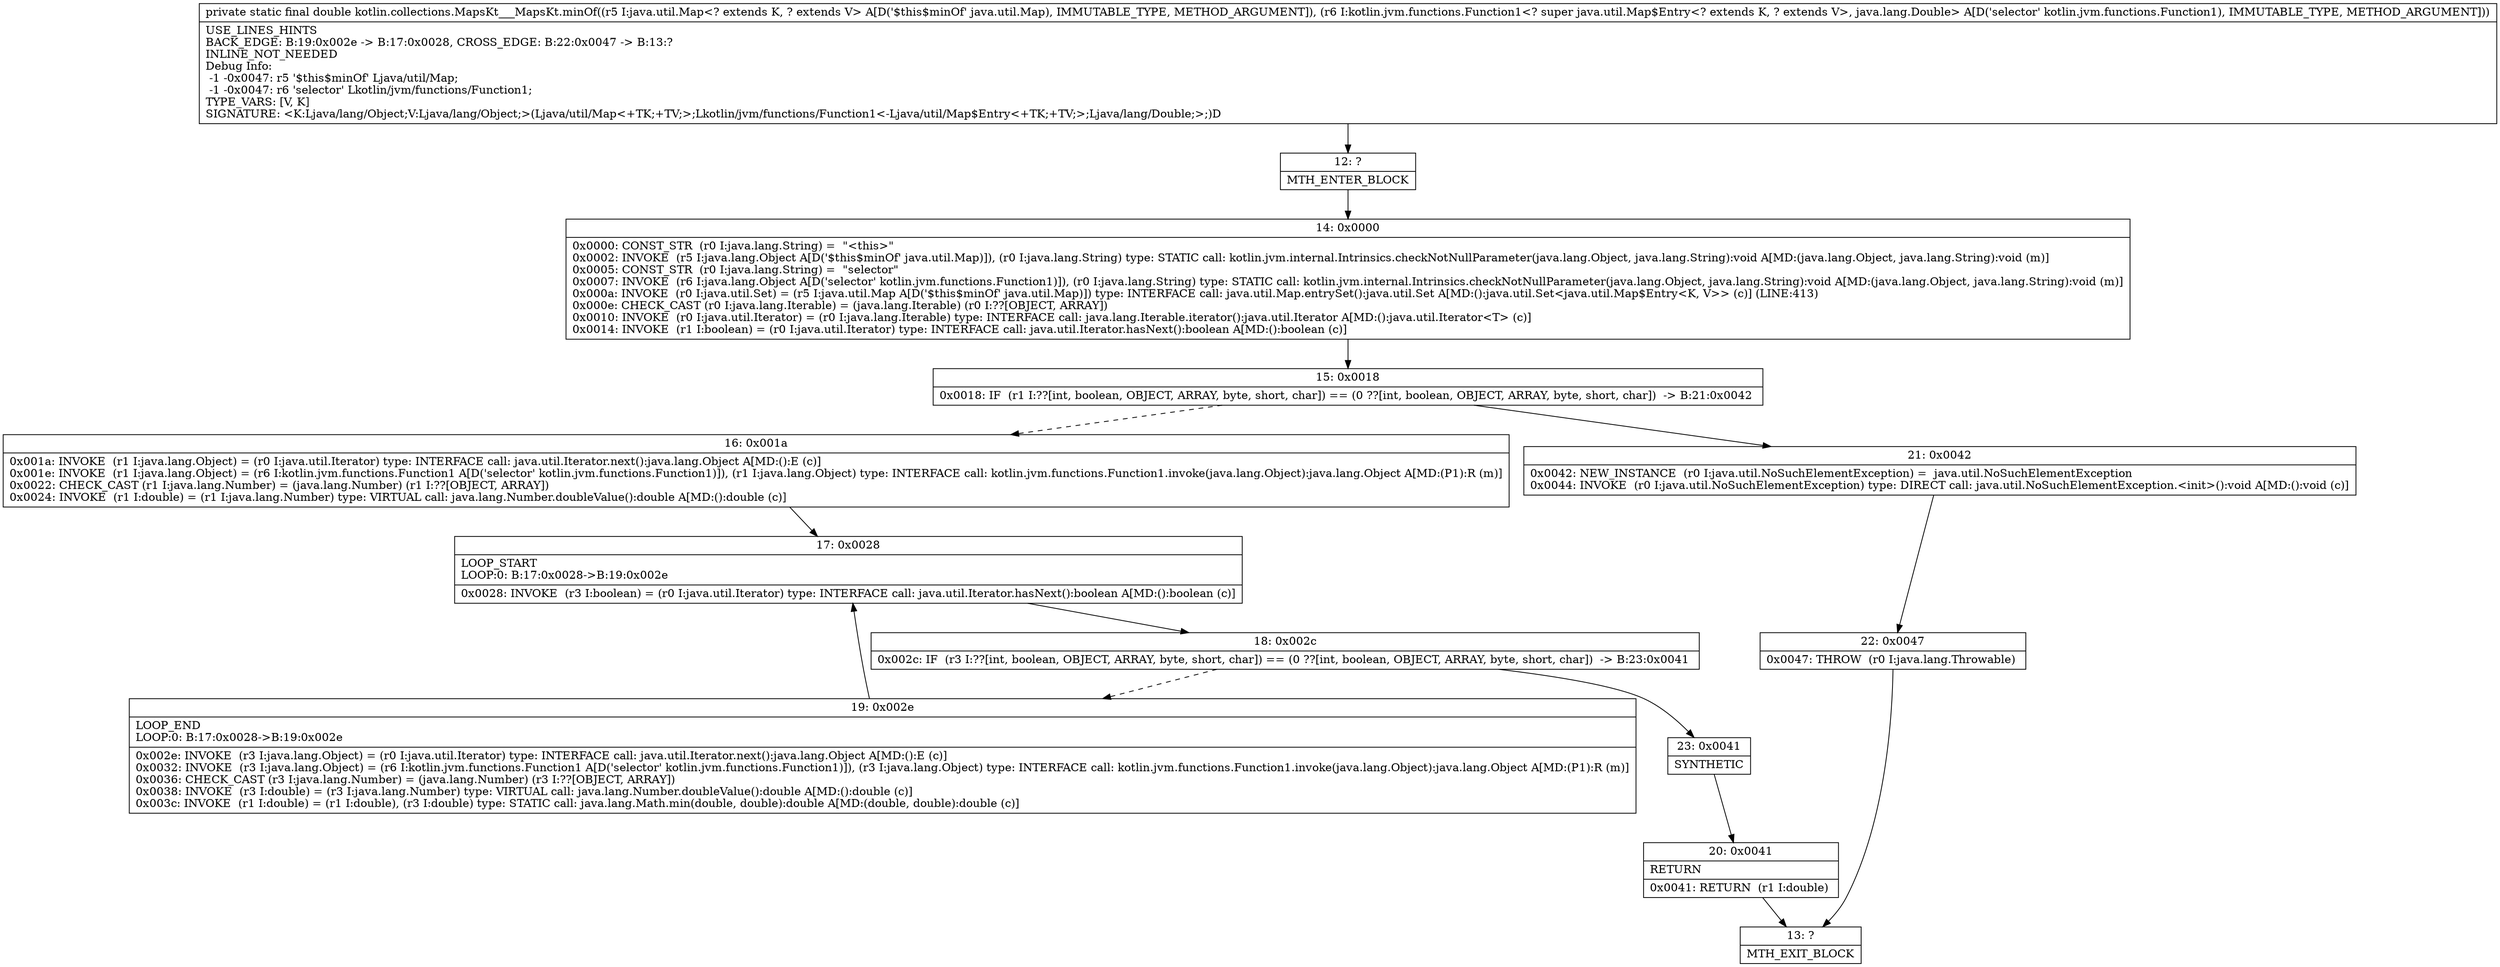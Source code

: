 digraph "CFG forkotlin.collections.MapsKt___MapsKt.minOf(Ljava\/util\/Map;Lkotlin\/jvm\/functions\/Function1;)D" {
Node_12 [shape=record,label="{12\:\ ?|MTH_ENTER_BLOCK\l}"];
Node_14 [shape=record,label="{14\:\ 0x0000|0x0000: CONST_STR  (r0 I:java.lang.String) =  \"\<this\>\" \l0x0002: INVOKE  (r5 I:java.lang.Object A[D('$this$minOf' java.util.Map)]), (r0 I:java.lang.String) type: STATIC call: kotlin.jvm.internal.Intrinsics.checkNotNullParameter(java.lang.Object, java.lang.String):void A[MD:(java.lang.Object, java.lang.String):void (m)]\l0x0005: CONST_STR  (r0 I:java.lang.String) =  \"selector\" \l0x0007: INVOKE  (r6 I:java.lang.Object A[D('selector' kotlin.jvm.functions.Function1)]), (r0 I:java.lang.String) type: STATIC call: kotlin.jvm.internal.Intrinsics.checkNotNullParameter(java.lang.Object, java.lang.String):void A[MD:(java.lang.Object, java.lang.String):void (m)]\l0x000a: INVOKE  (r0 I:java.util.Set) = (r5 I:java.util.Map A[D('$this$minOf' java.util.Map)]) type: INTERFACE call: java.util.Map.entrySet():java.util.Set A[MD:():java.util.Set\<java.util.Map$Entry\<K, V\>\> (c)] (LINE:413)\l0x000e: CHECK_CAST (r0 I:java.lang.Iterable) = (java.lang.Iterable) (r0 I:??[OBJECT, ARRAY]) \l0x0010: INVOKE  (r0 I:java.util.Iterator) = (r0 I:java.lang.Iterable) type: INTERFACE call: java.lang.Iterable.iterator():java.util.Iterator A[MD:():java.util.Iterator\<T\> (c)]\l0x0014: INVOKE  (r1 I:boolean) = (r0 I:java.util.Iterator) type: INTERFACE call: java.util.Iterator.hasNext():boolean A[MD:():boolean (c)]\l}"];
Node_15 [shape=record,label="{15\:\ 0x0018|0x0018: IF  (r1 I:??[int, boolean, OBJECT, ARRAY, byte, short, char]) == (0 ??[int, boolean, OBJECT, ARRAY, byte, short, char])  \-\> B:21:0x0042 \l}"];
Node_16 [shape=record,label="{16\:\ 0x001a|0x001a: INVOKE  (r1 I:java.lang.Object) = (r0 I:java.util.Iterator) type: INTERFACE call: java.util.Iterator.next():java.lang.Object A[MD:():E (c)]\l0x001e: INVOKE  (r1 I:java.lang.Object) = (r6 I:kotlin.jvm.functions.Function1 A[D('selector' kotlin.jvm.functions.Function1)]), (r1 I:java.lang.Object) type: INTERFACE call: kotlin.jvm.functions.Function1.invoke(java.lang.Object):java.lang.Object A[MD:(P1):R (m)]\l0x0022: CHECK_CAST (r1 I:java.lang.Number) = (java.lang.Number) (r1 I:??[OBJECT, ARRAY]) \l0x0024: INVOKE  (r1 I:double) = (r1 I:java.lang.Number) type: VIRTUAL call: java.lang.Number.doubleValue():double A[MD:():double (c)]\l}"];
Node_17 [shape=record,label="{17\:\ 0x0028|LOOP_START\lLOOP:0: B:17:0x0028\-\>B:19:0x002e\l|0x0028: INVOKE  (r3 I:boolean) = (r0 I:java.util.Iterator) type: INTERFACE call: java.util.Iterator.hasNext():boolean A[MD:():boolean (c)]\l}"];
Node_18 [shape=record,label="{18\:\ 0x002c|0x002c: IF  (r3 I:??[int, boolean, OBJECT, ARRAY, byte, short, char]) == (0 ??[int, boolean, OBJECT, ARRAY, byte, short, char])  \-\> B:23:0x0041 \l}"];
Node_19 [shape=record,label="{19\:\ 0x002e|LOOP_END\lLOOP:0: B:17:0x0028\-\>B:19:0x002e\l|0x002e: INVOKE  (r3 I:java.lang.Object) = (r0 I:java.util.Iterator) type: INTERFACE call: java.util.Iterator.next():java.lang.Object A[MD:():E (c)]\l0x0032: INVOKE  (r3 I:java.lang.Object) = (r6 I:kotlin.jvm.functions.Function1 A[D('selector' kotlin.jvm.functions.Function1)]), (r3 I:java.lang.Object) type: INTERFACE call: kotlin.jvm.functions.Function1.invoke(java.lang.Object):java.lang.Object A[MD:(P1):R (m)]\l0x0036: CHECK_CAST (r3 I:java.lang.Number) = (java.lang.Number) (r3 I:??[OBJECT, ARRAY]) \l0x0038: INVOKE  (r3 I:double) = (r3 I:java.lang.Number) type: VIRTUAL call: java.lang.Number.doubleValue():double A[MD:():double (c)]\l0x003c: INVOKE  (r1 I:double) = (r1 I:double), (r3 I:double) type: STATIC call: java.lang.Math.min(double, double):double A[MD:(double, double):double (c)]\l}"];
Node_23 [shape=record,label="{23\:\ 0x0041|SYNTHETIC\l}"];
Node_20 [shape=record,label="{20\:\ 0x0041|RETURN\l|0x0041: RETURN  (r1 I:double) \l}"];
Node_13 [shape=record,label="{13\:\ ?|MTH_EXIT_BLOCK\l}"];
Node_21 [shape=record,label="{21\:\ 0x0042|0x0042: NEW_INSTANCE  (r0 I:java.util.NoSuchElementException) =  java.util.NoSuchElementException \l0x0044: INVOKE  (r0 I:java.util.NoSuchElementException) type: DIRECT call: java.util.NoSuchElementException.\<init\>():void A[MD:():void (c)]\l}"];
Node_22 [shape=record,label="{22\:\ 0x0047|0x0047: THROW  (r0 I:java.lang.Throwable) \l}"];
MethodNode[shape=record,label="{private static final double kotlin.collections.MapsKt___MapsKt.minOf((r5 I:java.util.Map\<? extends K, ? extends V\> A[D('$this$minOf' java.util.Map), IMMUTABLE_TYPE, METHOD_ARGUMENT]), (r6 I:kotlin.jvm.functions.Function1\<? super java.util.Map$Entry\<? extends K, ? extends V\>, java.lang.Double\> A[D('selector' kotlin.jvm.functions.Function1), IMMUTABLE_TYPE, METHOD_ARGUMENT]))  | USE_LINES_HINTS\lBACK_EDGE: B:19:0x002e \-\> B:17:0x0028, CROSS_EDGE: B:22:0x0047 \-\> B:13:?\lINLINE_NOT_NEEDED\lDebug Info:\l  \-1 \-0x0047: r5 '$this$minOf' Ljava\/util\/Map;\l  \-1 \-0x0047: r6 'selector' Lkotlin\/jvm\/functions\/Function1;\lTYPE_VARS: [V, K]\lSIGNATURE: \<K:Ljava\/lang\/Object;V:Ljava\/lang\/Object;\>(Ljava\/util\/Map\<+TK;+TV;\>;Lkotlin\/jvm\/functions\/Function1\<\-Ljava\/util\/Map$Entry\<+TK;+TV;\>;Ljava\/lang\/Double;\>;)D\l}"];
MethodNode -> Node_12;Node_12 -> Node_14;
Node_14 -> Node_15;
Node_15 -> Node_16[style=dashed];
Node_15 -> Node_21;
Node_16 -> Node_17;
Node_17 -> Node_18;
Node_18 -> Node_19[style=dashed];
Node_18 -> Node_23;
Node_19 -> Node_17;
Node_23 -> Node_20;
Node_20 -> Node_13;
Node_21 -> Node_22;
Node_22 -> Node_13;
}

